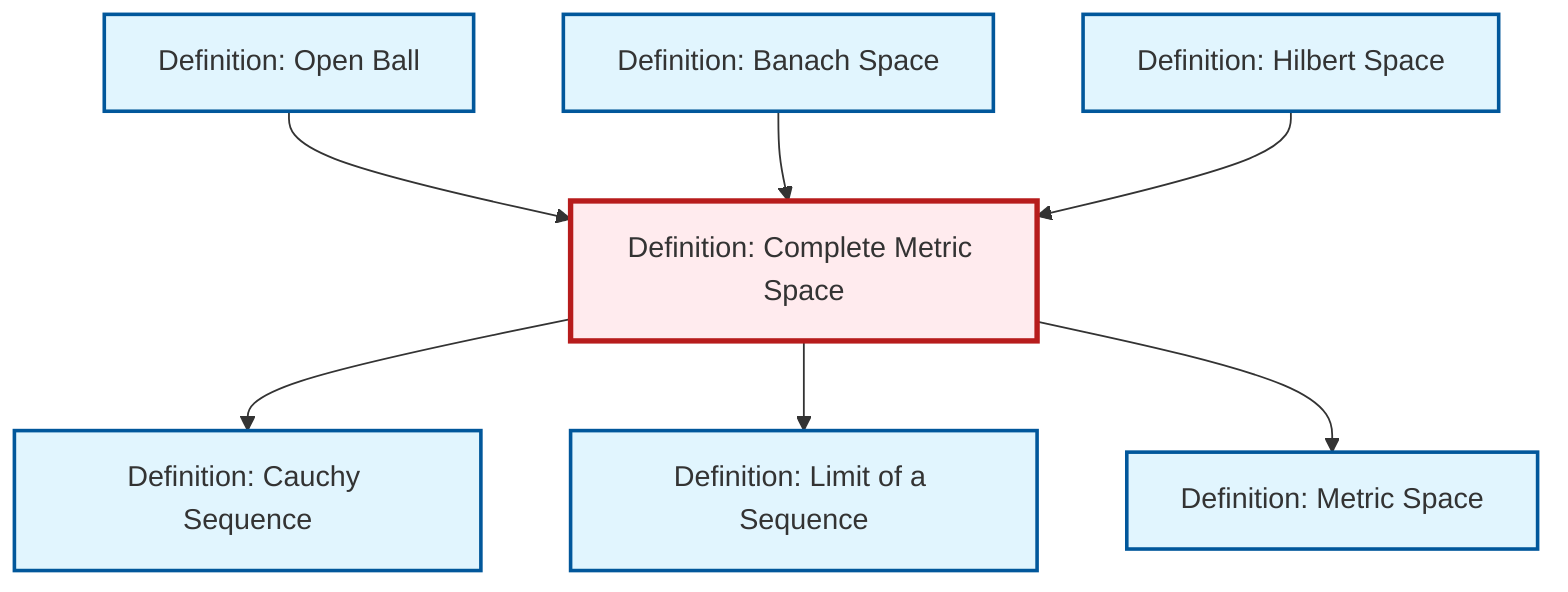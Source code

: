 graph TD
    classDef definition fill:#e1f5fe,stroke:#01579b,stroke-width:2px
    classDef theorem fill:#f3e5f5,stroke:#4a148c,stroke-width:2px
    classDef axiom fill:#fff3e0,stroke:#e65100,stroke-width:2px
    classDef example fill:#e8f5e9,stroke:#1b5e20,stroke-width:2px
    classDef current fill:#ffebee,stroke:#b71c1c,stroke-width:3px
    def-metric-space["Definition: Metric Space"]:::definition
    def-banach-space["Definition: Banach Space"]:::definition
    def-limit["Definition: Limit of a Sequence"]:::definition
    def-cauchy-sequence["Definition: Cauchy Sequence"]:::definition
    def-complete-metric-space["Definition: Complete Metric Space"]:::definition
    def-open-ball["Definition: Open Ball"]:::definition
    def-hilbert-space["Definition: Hilbert Space"]:::definition
    def-open-ball --> def-complete-metric-space
    def-complete-metric-space --> def-cauchy-sequence
    def-complete-metric-space --> def-limit
    def-complete-metric-space --> def-metric-space
    def-banach-space --> def-complete-metric-space
    def-hilbert-space --> def-complete-metric-space
    class def-complete-metric-space current